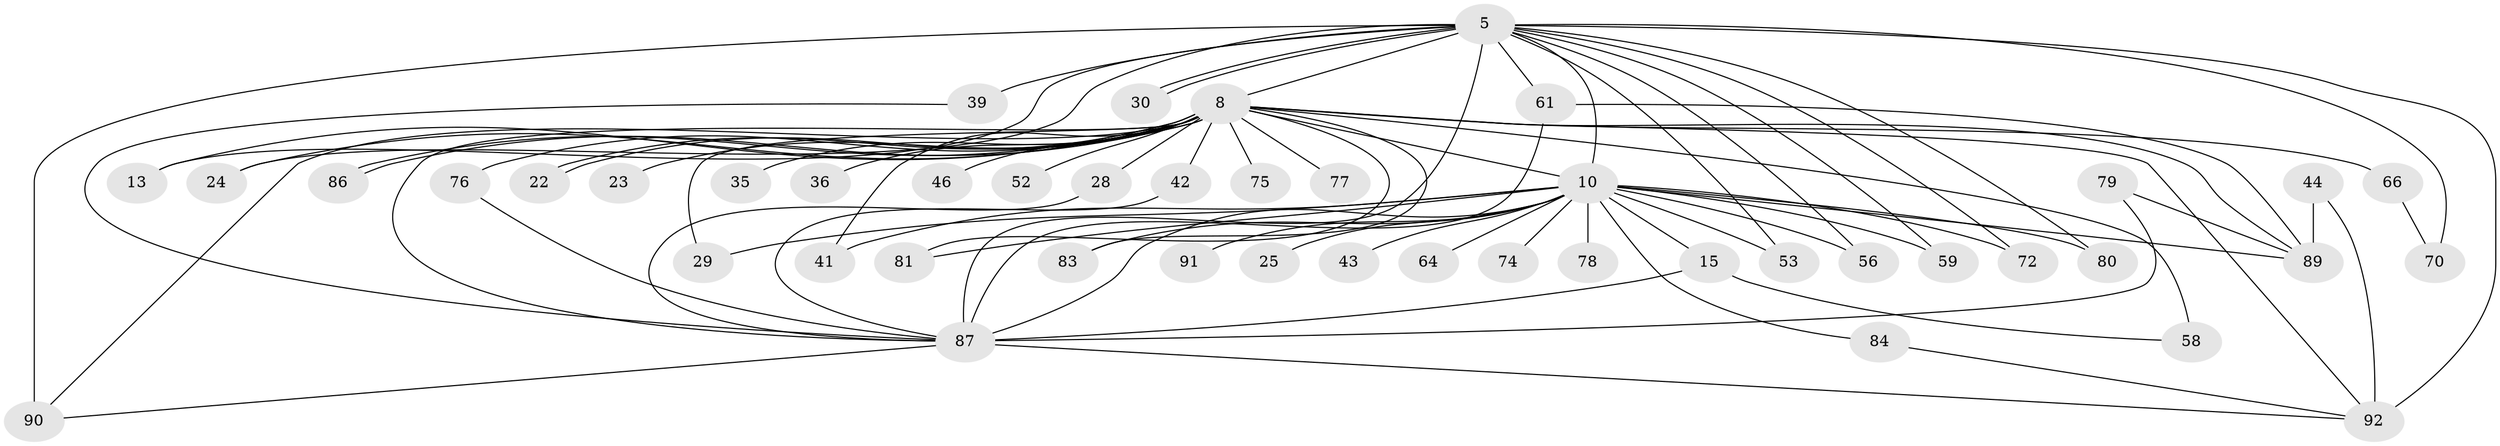 // original degree distribution, {21: 0.021739130434782608, 14: 0.021739130434782608, 17: 0.010869565217391304, 24: 0.021739130434782608, 22: 0.021739130434782608, 28: 0.010869565217391304, 3: 0.18478260869565216, 4: 0.09782608695652174, 2: 0.5652173913043478, 5: 0.043478260869565216}
// Generated by graph-tools (version 1.1) at 2025/45/03/09/25 04:45:41]
// undirected, 46 vertices, 79 edges
graph export_dot {
graph [start="1"]
  node [color=gray90,style=filled];
  5 [super="+2"];
  8 [super="+7"];
  10 [super="+4+1"];
  13;
  15 [super="+11"];
  22;
  23;
  24;
  25;
  28;
  29;
  30;
  35;
  36;
  39;
  41;
  42 [super="+20"];
  43;
  44;
  46;
  52;
  53 [super="+45"];
  56;
  58 [super="+12"];
  59 [super="+32"];
  61 [super="+34+55"];
  64;
  66;
  70 [super="+69"];
  72 [super="+57"];
  74;
  75;
  76;
  77;
  78;
  79;
  80 [super="+50"];
  81;
  83 [super="+68"];
  84;
  86;
  87 [super="+26+9+62+85"];
  89 [super="+71+60"];
  90 [super="+88+67"];
  91;
  92 [super="+73+17"];
  5 -- 8 [weight=6];
  5 -- 10 [weight=6];
  5 -- 13;
  5 -- 24;
  5 -- 30;
  5 -- 30;
  5 -- 39 [weight=2];
  5 -- 70 [weight=2];
  5 -- 72;
  5 -- 92 [weight=4];
  5 -- 90 [weight=4];
  5 -- 56;
  5 -- 61 [weight=2];
  5 -- 59;
  5 -- 80;
  5 -- 87 [weight=6];
  5 -- 53 [weight=3];
  8 -- 10 [weight=9];
  8 -- 22;
  8 -- 22;
  8 -- 23 [weight=2];
  8 -- 24;
  8 -- 36 [weight=2];
  8 -- 52 [weight=2];
  8 -- 66 [weight=2];
  8 -- 75 [weight=2];
  8 -- 83 [weight=2];
  8 -- 86;
  8 -- 86;
  8 -- 76;
  8 -- 13;
  8 -- 77 [weight=2];
  8 -- 81;
  8 -- 28;
  8 -- 29;
  8 -- 90;
  8 -- 35;
  8 -- 41;
  8 -- 42 [weight=2];
  8 -- 46 [weight=2];
  8 -- 58 [weight=3];
  8 -- 87 [weight=13];
  8 -- 89 [weight=3];
  8 -- 92 [weight=2];
  10 -- 29;
  10 -- 64 [weight=2];
  10 -- 74 [weight=2];
  10 -- 81;
  10 -- 84;
  10 -- 91 [weight=2];
  10 -- 78 [weight=2];
  10 -- 43 [weight=2];
  10 -- 56;
  10 -- 83;
  10 -- 41;
  10 -- 80 [weight=2];
  10 -- 53 [weight=2];
  10 -- 25;
  10 -- 59 [weight=2];
  10 -- 87 [weight=9];
  10 -- 15;
  10 -- 89 [weight=3];
  10 -- 72 [weight=2];
  15 -- 58;
  15 -- 87;
  28 -- 87;
  39 -- 87;
  42 -- 87;
  44 -- 89;
  44 -- 92;
  61 -- 89;
  61 -- 87;
  66 -- 70;
  76 -- 87;
  79 -- 89;
  79 -- 87;
  84 -- 92;
  87 -- 92;
  87 -- 90;
}
